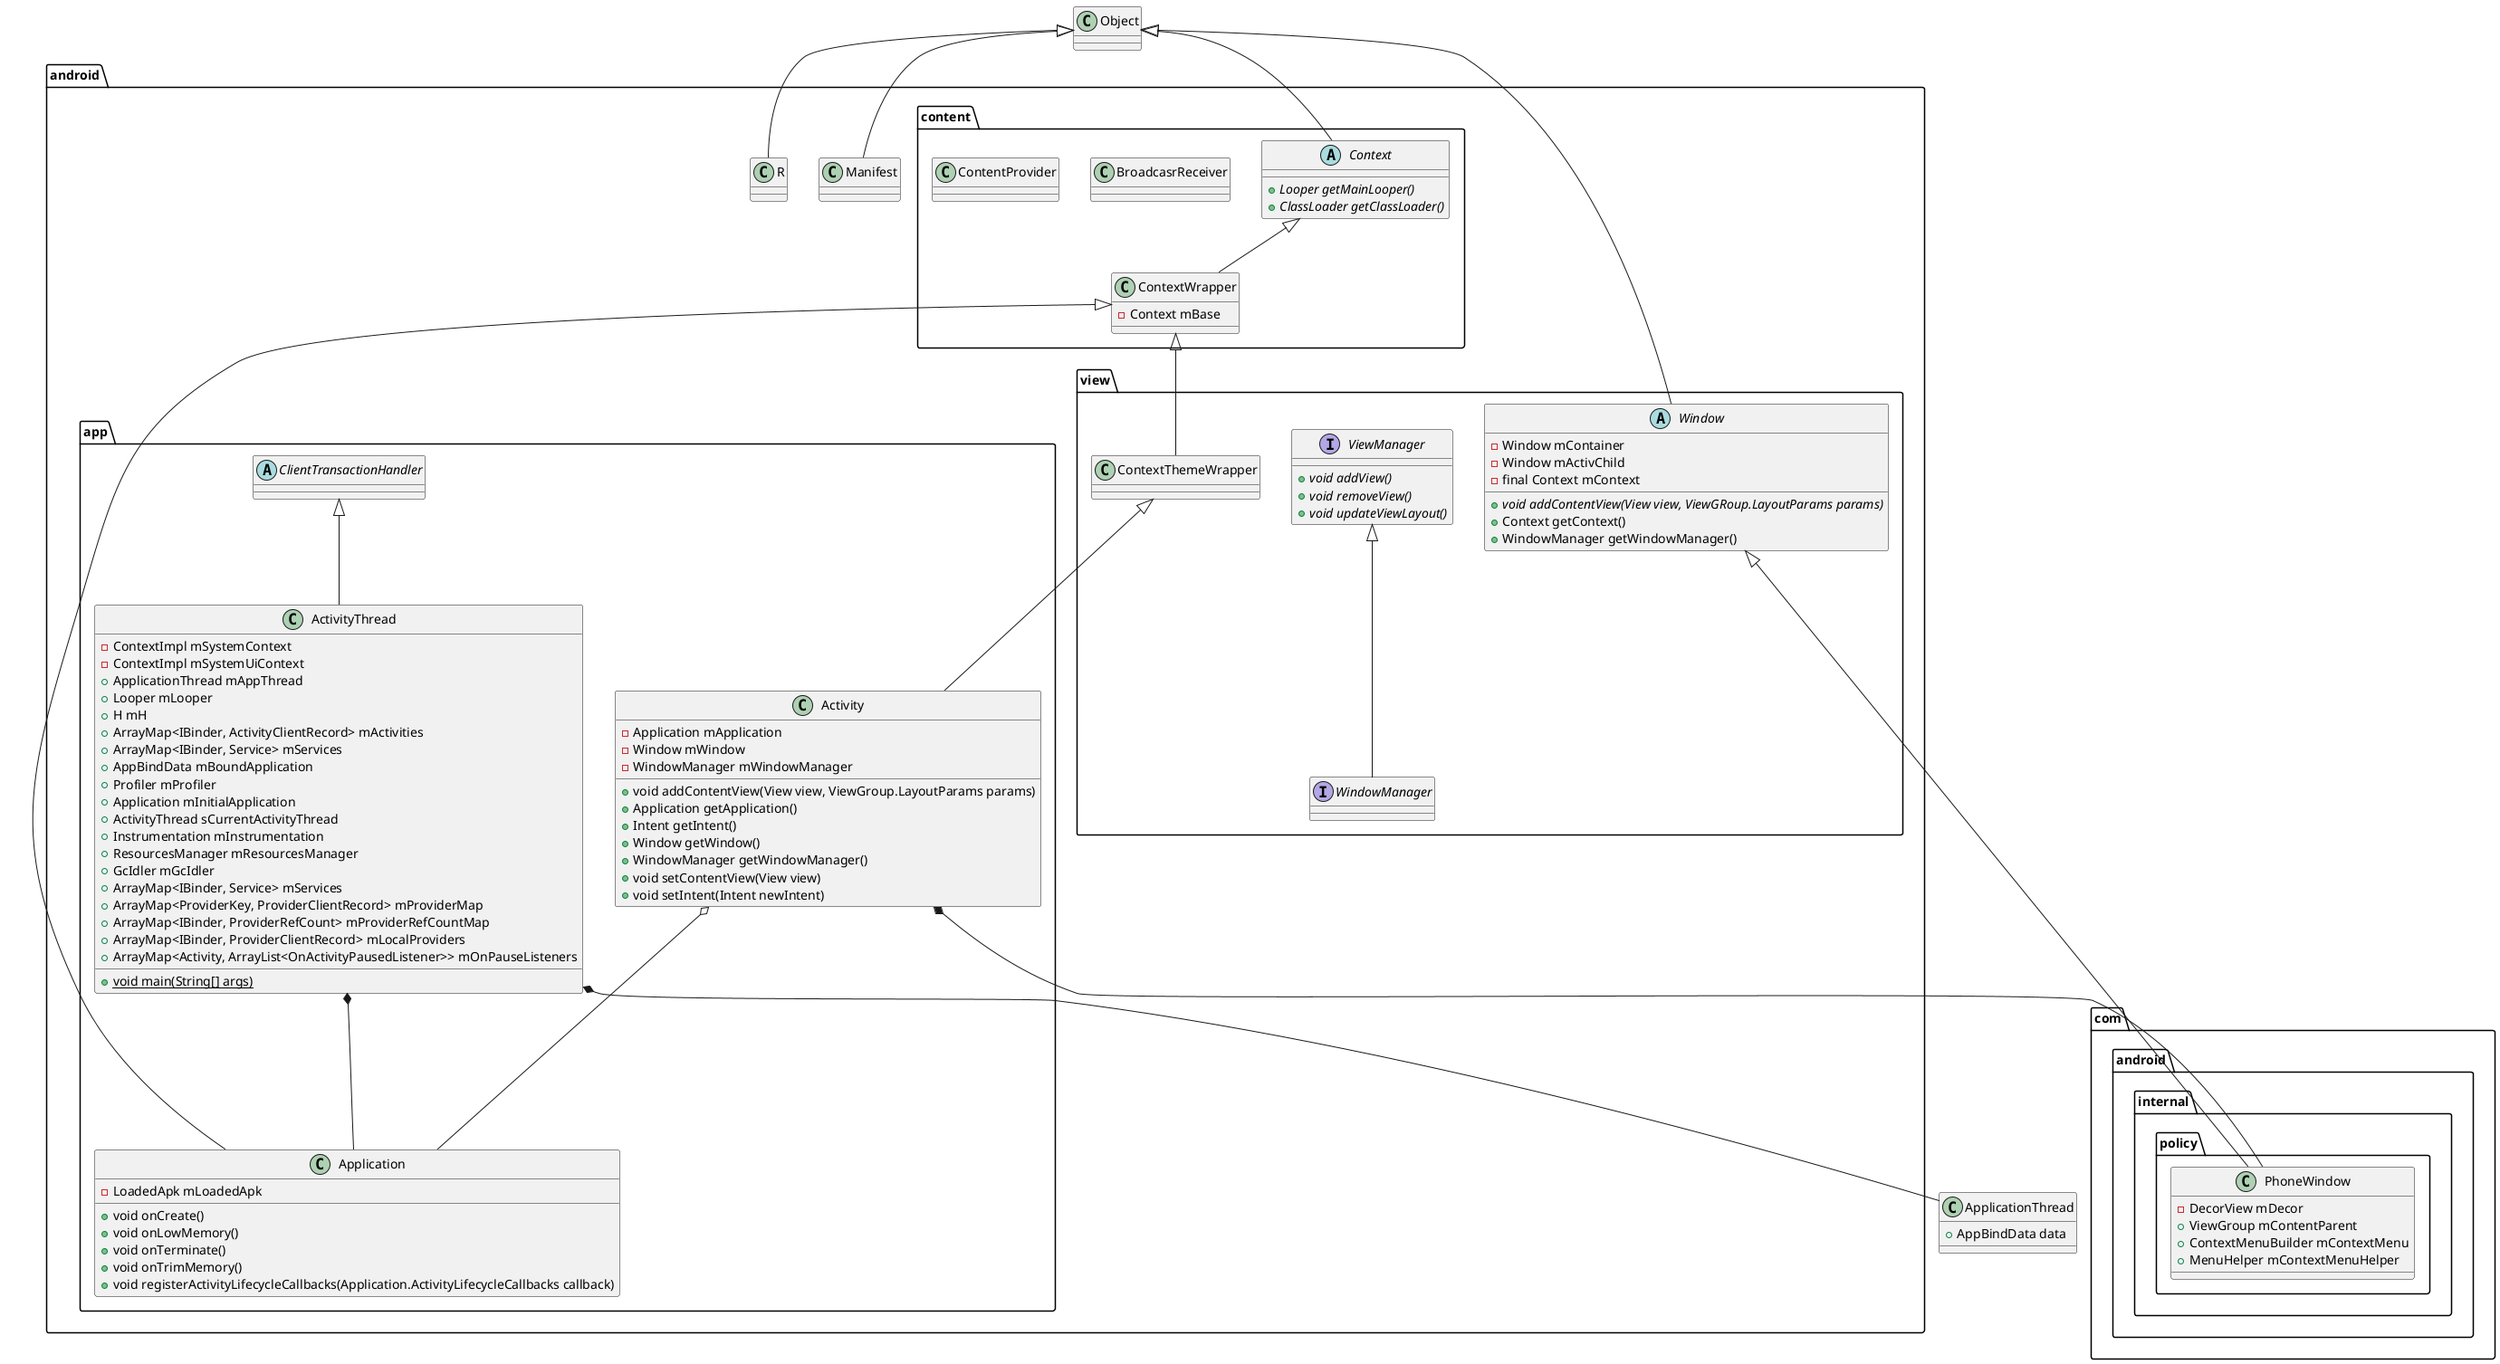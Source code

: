 @startuml Android部分类图
    class Object{}
    class android.Manifest {}
    Object <|-- android.Manifest
    class android.R {
        ' 好多内部class（）
    }
    Object <|-- android.R

    abstract class android.content.Context {
        + {abstract} Looper getMainLooper()
        + {abstract} ClassLoader getClassLoader()
    }
    Object <|-- android.content.Context

    class android.content.ContextWrapper {
        - Context mBase
    }
    android.content.Context <|-- android.content.ContextWrapper

    class ApplicationThread {
        ' ActivityThread的私有类
        + AppBindData data
    }
    abstract class android.app.ClientTransactionHandler {}
    class android.app.ActivityThread {
        - ContextImpl mSystemContext
        - ContextImpl mSystemUiContext
        ' 内部类ActivityThread, new ActivityThread()
        ' 用于应用和AMS（ActivityManageService）通信
        + ApplicationThread mAppThread
        + Looper mLooper
        ' 内部类H，new H()
        + H mH
        ' 管理activity的成员，记录了应用创建的所有activity实例记录，对应ActivityRecord
        + ArrayMap<IBinder, ActivityClientRecord> mActivities
        + ArrayMap<IBinder, Service> mServices
        + AppBindData mBoundApplication
        + Profiler mProfiler
        ' 存储Applicaiton实例
        + Application mInitialApplication
        + ActivityThread sCurrentActivityThread
        + Instrumentation mInstrumentation
        + ResourcesManager mResourcesManager
        + GcIdler mGcIdler
        + ArrayMap<IBinder, Service> mServices
        + ArrayMap<ProviderKey, ProviderClientRecord> mProviderMap
        + ArrayMap<IBinder, ProviderRefCount> mProviderRefCountMap
        + ArrayMap<IBinder, ProviderClientRecord> mLocalProviders
        + ArrayMap<Activity, ArrayList<OnActivityPausedListener>> mOnPauseListeners
        + {static} void main(String[] args)
    }
    android.app.ClientTransactionHandler <|-- android.app.ActivityThread
    android.app.ActivityThread *-- ApplicationThread

    class android.app.Application {
        - LoadedApk mLoadedApk
        + void onCreate()
        + void onLowMemory()
        + void onTerminate()
        + void onTrimMemory()
        + void registerActivityLifecycleCallbacks(Application.ActivityLifecycleCallbacks callback)
    }
    android.content.ContextWrapper <|-- android.app.Application
    android.app.ActivityThread *-- android.app.Application

    class android.content.BroadcasrReceiver {}
    class android.content.ContentProvider {}

    interface android.view.ViewManager {
        + {abstract} void addView()
        + {abstract} void removeView()
        + {abstract} void updateViewLayout()
    }
    interface android.view.WindowManager {

    }
    android.view.ViewManager <|-- android.view.WindowManager
    
    class android.view.ContextThemeWrapper {}
    android.content.ContextWrapper <|-- android.view.ContextThemeWrapper
    abstract class android.view.Window {
        - Window mContainer
        - Window mActivChild
        - final Context mContext
        + {abstract} void addContentView(View view, ViewGRoup.LayoutParams params)
        + Context getContext()
        + WindowManager getWindowManager()
    }
    Object <|-- android.view.Window

    class com.android.internal.policy.PhoneWindow {
        ' widnow的顶级View，包含window decor
        - DecorView mDecor
        ' This is the view in which the window contents are placed. It is either mDecor itself, or a child of mDecor where the contents go.
        + ViewGroup mContentParent
        + ContextMenuBuilder mContextMenu
        + MenuHelper mContextMenuHelper
    }
    android.view.Window <|-- com.android.internal.policy.PhoneWindow

    class android.app.Activity {
        ' set by the thread after the constructor and before onCreate(Bundle savedInstanceState) is called
        - Application mApplication
        - Window mWindow
        - WindowManager mWindowManager
        + void addContentView(View view, ViewGroup.LayoutParams params)
        + Application getApplication()
        + Intent getIntent()
        + Window getWindow()
        + WindowManager getWindowManager()
        + void setContentView(View view)
        + void setIntent(Intent newIntent)
    }

    abstract class android.app.ClientTransactionHandler {
    }

    android.view.ContextThemeWrapper <|-- android.app.Activity
    android.app.Activity *-- com.android.internal.policy.PhoneWindow
    android.app.Activity o-- android.app.Application

@enduml
